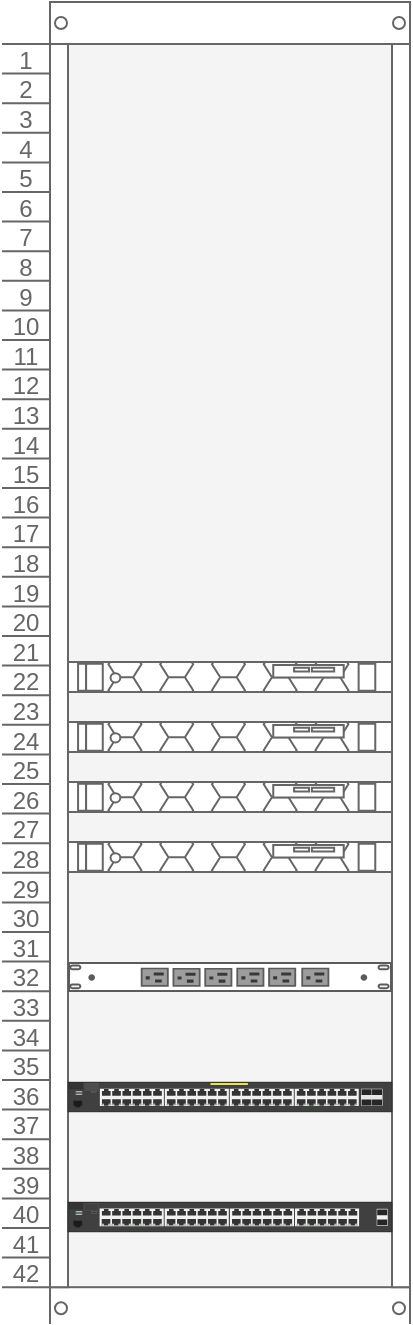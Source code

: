 <mxfile version="26.1.3">
  <diagram name="第 1 页" id="ICpfweLqGboFNDWWOPyQ">
    <mxGraphModel dx="951" dy="526" grid="1" gridSize="10" guides="1" tooltips="1" connect="1" arrows="1" fold="1" page="1" pageScale="1" pageWidth="827" pageHeight="1169" math="0" shadow="0">
      <root>
        <mxCell id="0" />
        <mxCell id="1" parent="0" />
        <mxCell id="NyQiIrL5542KI1mvO4O_-6" value="" style="strokeColor=#666666;html=1;verticalLabelPosition=bottom;labelBackgroundColor=#ffffff;verticalAlign=top;outlineConnect=0;shadow=0;dashed=0;shape=mxgraph.rackGeneral.rackCabinet3;fillColor2=#f4f4f4;container=1;collapsible=0;childLayout=rack;allowGaps=1;marginLeft=33;marginRight=9;marginTop=21;marginBottom=22;textColor=#666666;numDisp=ascend;" vertex="1" parent="1">
          <mxGeometry x="490" y="320" width="204" height="660" as="geometry" />
        </mxCell>
        <mxCell id="NyQiIrL5542KI1mvO4O_-12" value="" style="strokeColor=#666666;html=1;labelPosition=right;align=left;spacingLeft=15;shadow=0;dashed=0;outlineConnect=0;shape=mxgraph.rack.dell.poweredge_r440;points=[[0.57,0.8,0,0,0],[0.67,0.8,0,0,0],[0.93,0.2,0,0,0],[0.93,0.8,0,0,0]];" vertex="1" parent="NyQiIrL5542KI1mvO4O_-6">
          <mxGeometry x="33" y="330" width="162" height="15" as="geometry" />
        </mxCell>
        <mxCell id="NyQiIrL5542KI1mvO4O_-17" value="" style="strokeColor=#666666;html=1;labelPosition=right;align=left;spacingLeft=15;shadow=0;dashed=0;outlineConnect=0;shape=mxgraph.rack.dell.poweredge_r440;points=[[0.57,0.8,0,0,0],[0.67,0.8,0,0,0],[0.93,0.2,0,0,0],[0.93,0.8,0,0,0]];" vertex="1" parent="NyQiIrL5542KI1mvO4O_-6">
          <mxGeometry x="33" y="360" width="162" height="15" as="geometry" />
        </mxCell>
        <mxCell id="NyQiIrL5542KI1mvO4O_-18" value="" style="strokeColor=#666666;html=1;labelPosition=right;align=left;spacingLeft=15;shadow=0;dashed=0;outlineConnect=0;shape=mxgraph.rack.dell.poweredge_r440;points=[[0.57,0.8,0,0,0],[0.67,0.8,0,0,0],[0.93,0.2,0,0,0],[0.93,0.8,0,0,0]];" vertex="1" parent="NyQiIrL5542KI1mvO4O_-6">
          <mxGeometry x="33" y="390" width="162" height="15" as="geometry" />
        </mxCell>
        <mxCell id="NyQiIrL5542KI1mvO4O_-19" value="" style="strokeColor=#666666;html=1;labelPosition=right;align=left;spacingLeft=15;shadow=0;dashed=0;outlineConnect=0;shape=mxgraph.rack.dell.poweredge_r440;points=[[0.57,0.8,0,0,0],[0.67,0.8,0,0,0],[0.93,0.2,0,0,0],[0.93,0.8,0,0,0]];" vertex="1" parent="NyQiIrL5542KI1mvO4O_-6">
          <mxGeometry x="33" y="420" width="162" height="15" as="geometry" />
        </mxCell>
        <mxCell id="NyQiIrL5542KI1mvO4O_-16" value="" style="strokeColor=#666666;html=1;labelPosition=right;align=left;spacingLeft=15;shadow=0;dashed=0;outlineConnect=0;shape=mxgraph.rack.dell.power_strip;" vertex="1" parent="NyQiIrL5542KI1mvO4O_-6">
          <mxGeometry x="33" y="480" width="162" height="15" as="geometry" />
        </mxCell>
        <mxCell id="NyQiIrL5542KI1mvO4O_-14" value="" style="html=1;verticalLabelPosition=bottom;verticalAlign=top;outlineConnect=0;shadow=0;dashed=0;shape=mxgraph.rack.hpe_aruba.switches.j9772a_2530_48g_poeplus_switch;points=[[0.07,0,0,0,0],[0.07,1,0,0,0],[0.11,0,0,0,0],[0.11,1,0,0,0],[0.14,0,0,0,0],[0.14,1,0,0,0],[0.18,0,0,0,0],[0.18,1,0,0,0],[0.21,0,0,0,0],[0.21,1,0,0,0],[0.25,0,0,0,0],[0.25,1,0,0,0],[0.29,0,0,0,0],[0.29,1,0,0,0],[0.32,0,0,0,0],[0.32,1,0,0,0],[0.36,0,0,0,0],[0.36,1,0,0,0],[0.39,0,0,0,0],[0.39,1,0,0,0],[0.43,0,0,0,0],[0.43,1,0,0,0],[0.46,0,0,0,0],[0.46,1,0,0,0],[0.5,0,0,0,0],[0.5,1,0,0,0],[0.54,0,0,0,0],[0.54,1,0,0,0],[0.57,0,0,0,0],[0.57,1,0,0,0],[0.61,0,0,0,0],[0.61,1,0,0,0],[0.64,0,0,0,0],[0.64,1,0,0,0],[0.68,0,0,0,0],[0.68,1,0,0,0],[0.71,0,0,0,0],[0.71,1,0,0,0],[0.75,0,0,0,0],[0.75,1,0,0,0],[0.79,0,0,0,0],[0.79,1,0,0,0],[0.82,0,0,0,0],[0.82,1,0,0,0],[0.86,0,0,0,0],[0.86,1,0,0,0],[0.89,0,0,0,0],[0.89,1,0,0,0],[0.93,0,0,0,0],[0.93,1,0,0,0],[0.96,0,0,0,0],[0.96,1,0,0,0]];" vertex="1" parent="NyQiIrL5542KI1mvO4O_-6">
          <mxGeometry x="33" y="540" width="162" height="15" as="geometry" />
        </mxCell>
        <mxCell id="NyQiIrL5542KI1mvO4O_-13" value="" style="html=1;verticalLabelPosition=bottom;verticalAlign=top;outlineConnect=0;shadow=0;dashed=0;shape=mxgraph.rack.hpe_aruba.switches.j9855a_2530_48g_2sfpplus_switch;" vertex="1" parent="NyQiIrL5542KI1mvO4O_-6">
          <mxGeometry x="33" y="600" width="162" height="15" as="geometry" />
        </mxCell>
      </root>
    </mxGraphModel>
  </diagram>
</mxfile>
